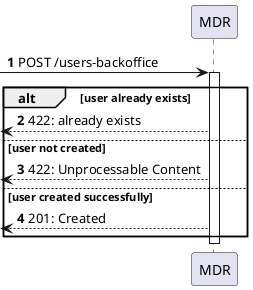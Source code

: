 @startuml
autonumber

participant "MDR" as mdr

[-> mdr: POST /users-backoffice

activate mdr
    alt user already exists
        [<-- mdr : 422: already exists
    else user not created
        [<-- mdr : 422: Unprocessable Content
    else user created successfully
        [<-- mdr : 201: Created
    end
deactivate mdr

@enduml
